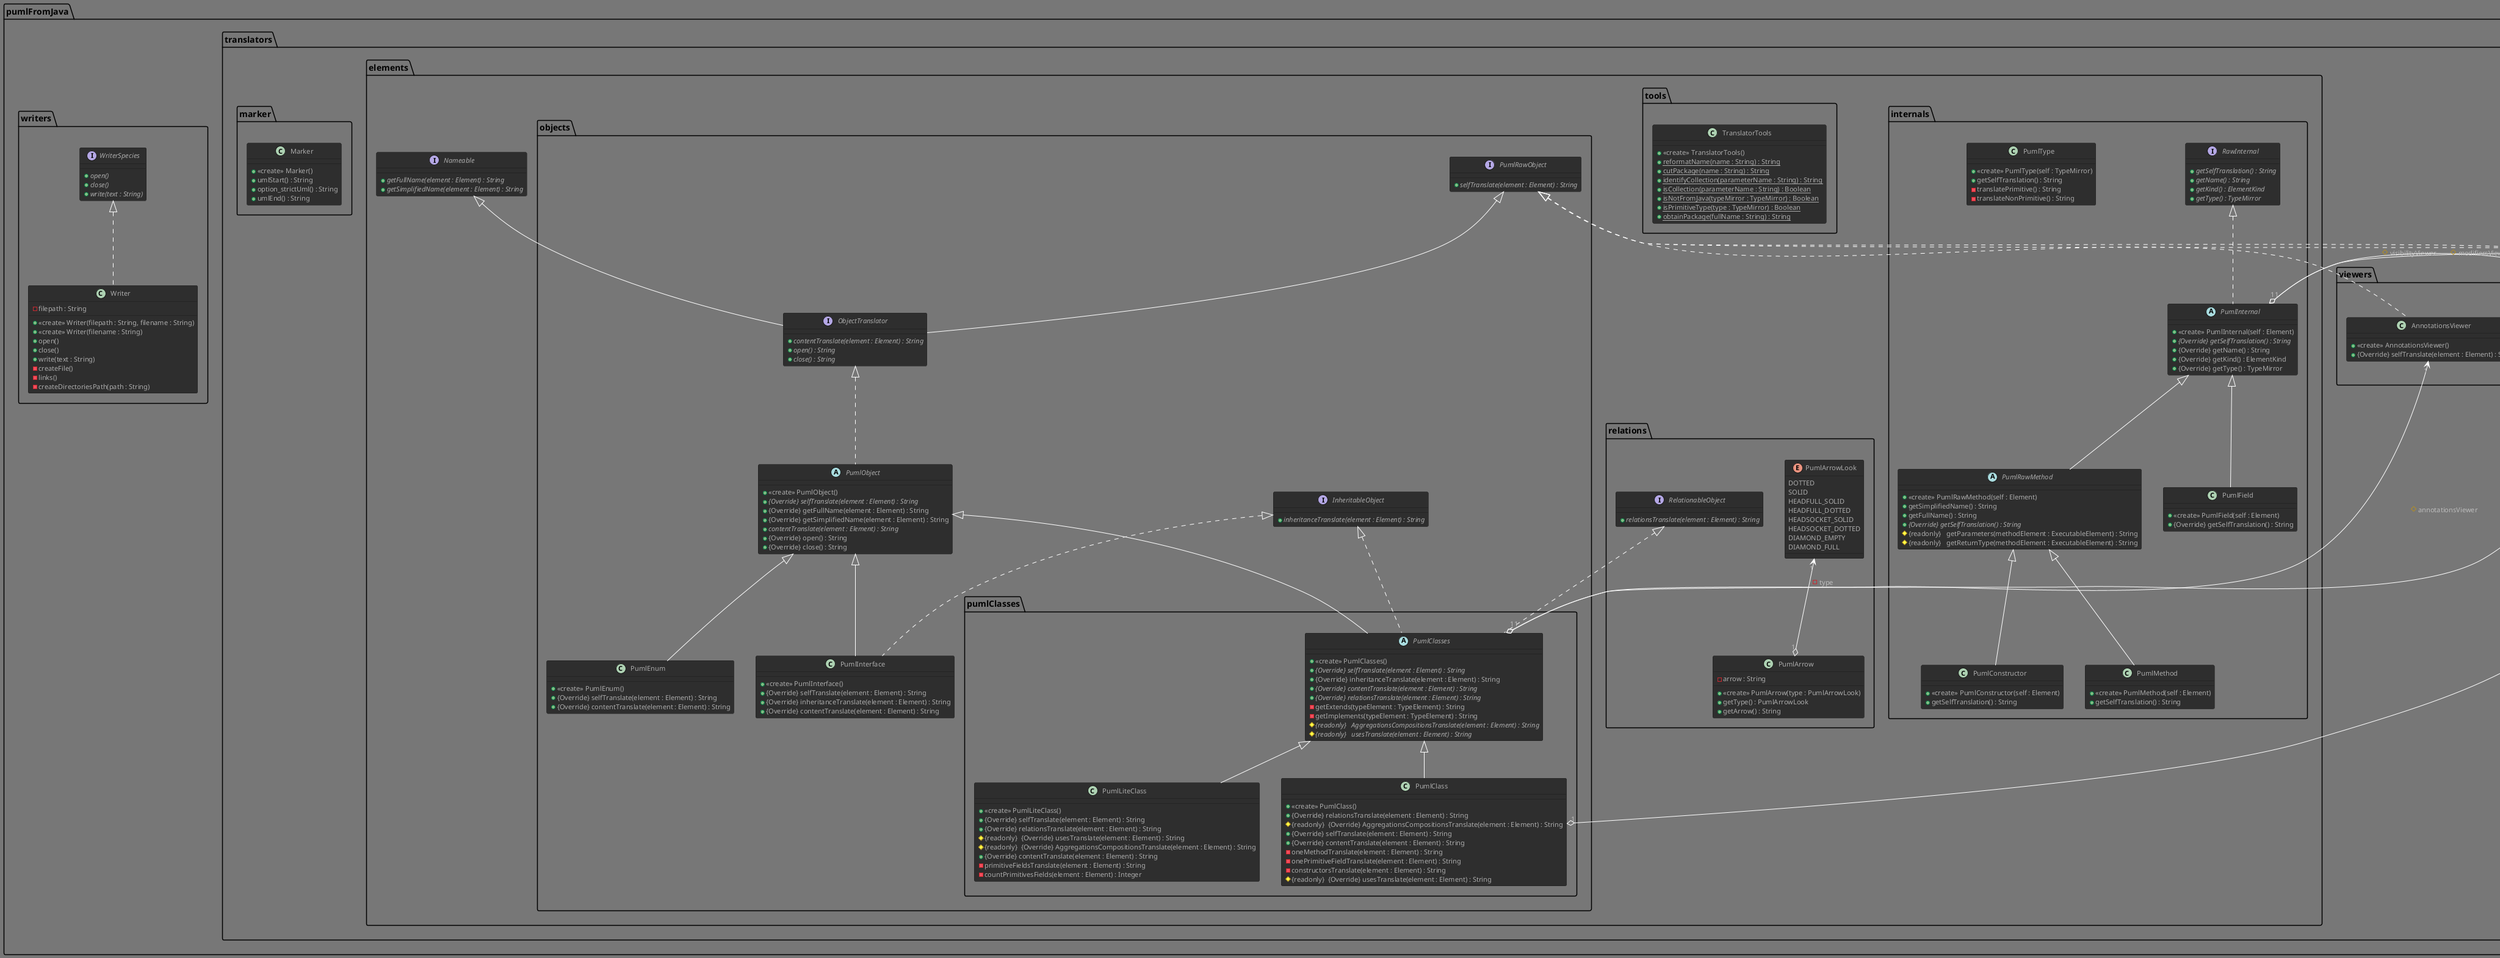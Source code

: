 @startuml
!theme reddress-darkgreen

class pumlFromJava.diagrams.PumlACD implements pumlFromJava.diagrams.PumlDiagram {
+ <<create>> PumlACD()
+  translateToScheme(environment : DocletEnvironment) : String

}
class pumlFromJava.diagrams.PumlBasis implements pumlFromJava.diagrams.PumlDiagram {
+ <<create>> PumlBasis()
+  translateToScheme(environment : DocletEnvironment) : String

}
class pumlFromJava.diagrams.PumlCCD implements pumlFromJava.diagrams.PumlDiagram {
+ <<create>> PumlCCD()
+  translateToScheme(environment : DocletEnvironment) : String

}
interface pumlFromJava.diagrams.PumlDiagram {
+ {abstract}   translateToScheme(environment : DocletEnvironment) : String

}
class pumlFromJava.doclets.FirstDoclet {
+ <<create>> FirstDoclet()
+ {Override} init(locale : Locale, reporter : Reporter)
+ {Override} getName() : String
+ {Override} getSupportedOptions() : Option[*]
+ {Override} getSupportedSourceVersion() : SourceVersion
+ {Override} run(environment : DocletEnvironment) : Boolean
-  dumpElement(element : Element)

}
class pumlFromJava.doclets.PumlDoclet {
+ <<create>> PumlDoclet()
+ {Override} init(locale : Locale, reporter : Reporter)
+ {Override} getName() : String
+ {Override} getSupportedOptions() : Option[*]
+ {Override} getSupportedSourceVersion() : SourceVersion
+ {Override} run(environment : DocletEnvironment) : Boolean
-  generateACD(environment : DocletEnvironment)
-  generateCCD(environment : DocletEnvironment)

}
class pumlFromJava.doclets.options.OutOption {
-NameFile : String
+ <<create>> OutOption()
+ {Override} getArgumentCount() : Integer
+ {Override} getDescription() : String
+ {Override} getKind() : Kind
+ {Override} getNames() : String[*]
+ {Override} getParameters() : String
+ {Override} process(option : String, arguments : String[*]) : Boolean
+  getFileName() : String

}
class pumlFromJava.doclets.options.PathOption {
-path : String
+ <<create>> PathOption()
+ {Override} getArgumentCount() : Integer
+ {Override} getDescription() : String
+ {Override} getKind() : Kind
+ {Override} getNames() : String[*]
+ {Override} getParameters() : String
+ {Override} process(option : String, arguments : String[*]) : Boolean
+  getPath() : String

}
class pumlFromJava.doclets.options.TypeOption {
-type : String
+ <<create>> TypeOption()
+ {Override} getArgumentCount() : Integer
+ {Override} getDescription() : String
+ {Override} getKind() : Kind
+ {Override} getNames() : String[*]
+ {Override} getParameters() : String
+ {Override} process(option : String, arguments : String[*]) : Boolean
+  getType() : String

}
class pumlFromJava.generators.Java2Puml {
+ <<create>> Java2Puml()
+ {static}   main(args : String[*])

}
class pumlFromJava.translators.elements.internals.PumlConstructor extends pumlFromJava.translators.elements.internals.PumlRawMethod {
+ <<create>> PumlConstructor(self : Element)
+  getSelfTranslation() : String

}
class pumlFromJava.translators.elements.internals.PumlField extends pumlFromJava.translators.elements.internals.PumlInternal {
+ <<create>> PumlField(self : Element)
+ {Override} getSelfTranslation() : String

}
abstract pumlFromJava.translators.elements.internals.PumlInternal implements pumlFromJava.translators.elements.internals.RawInternal {
+ <<create>> PumlInternal(self : Element)
+ {abstract}  {Override} getSelfTranslation() : String
+ {Override} getName() : String
+ {Override} getKind() : ElementKind
+ {Override} getType() : TypeMirror

}
class pumlFromJava.translators.elements.internals.PumlMethod extends pumlFromJava.translators.elements.internals.PumlRawMethod {
+ <<create>> PumlMethod(self : Element)
+  getSelfTranslation() : String

}
abstract pumlFromJava.translators.elements.internals.PumlRawMethod extends pumlFromJava.translators.elements.internals.PumlInternal {
+ <<create>> PumlRawMethod(self : Element)
+  getSimplifiedName() : String
+  getFullName() : String
+ {abstract}  {Override} getSelfTranslation() : String
# {readonly}   getParameters(methodElement : ExecutableElement) : String
# {readonly}   getReturnType(methodElement : ExecutableElement) : String

}
class pumlFromJava.translators.elements.internals.PumlType {
+ <<create>> PumlType(self : TypeMirror)
+  getSelfTranslation() : String
-  translatePrimitive() : String
-  translateNonPrimitive() : String

}
interface pumlFromJava.translators.elements.internals.RawInternal {
+ {abstract}   getSelfTranslation() : String
+ {abstract}   getName() : String
+ {abstract}   getKind() : ElementKind
+ {abstract}   getType() : TypeMirror

}
interface pumlFromJava.translators.elements.Nameable {
+ {abstract}   getFullName(element : Element) : String
+ {abstract}   getSimplifiedName(element : Element) : String

}
interface pumlFromJava.translators.elements.objects.InheritableObject {
+ {abstract}   inheritanceTranslate(element : Element) : String

}
interface pumlFromJava.translators.elements.objects.ObjectTranslator extends pumlFromJava.translators.elements.objects.PumlRawObject, pumlFromJava.translators.elements.Nameable {
+ {abstract}   contentTranslate(element : Element) : String
+ {abstract}   open() : String
+ {abstract}   close() : String

}
class pumlFromJava.translators.elements.objects.PumlEnum extends pumlFromJava.translators.elements.objects.PumlObject {
+ <<create>> PumlEnum()
+ {Override} selfTranslate(element : Element) : String
+ {Override} contentTranslate(element : Element) : String

}
class pumlFromJava.translators.elements.objects.PumlInterface extends pumlFromJava.translators.elements.objects.PumlObject implements pumlFromJava.translators.elements.objects.InheritableObject {
+ <<create>> PumlInterface()
+ {Override} selfTranslate(element : Element) : String
+ {Override} inheritanceTranslate(element : Element) : String
+ {Override} contentTranslate(element : Element) : String

}
abstract pumlFromJava.translators.elements.objects.PumlObject implements pumlFromJava.translators.elements.objects.ObjectTranslator {
+ <<create>> PumlObject()
+ {abstract}  {Override} selfTranslate(element : Element) : String
+ {Override} getFullName(element : Element) : String
+ {Override} getSimplifiedName(element : Element) : String
+ {abstract}   contentTranslate(element : Element) : String
+ {Override} open() : String
+ {Override} close() : String

}
interface pumlFromJava.translators.elements.objects.PumlRawObject {
+ {abstract}   selfTranslate(element : Element) : String

}
class pumlFromJava.translators.elements.objects.pumlClasses.PumlClass extends pumlFromJava.translators.elements.objects.pumlClasses.PumlClasses {
+ <<create>> PumlClass()
+ {Override} relationsTranslate(element : Element) : String
# {readonly}  {Override} AggregationsCompositionsTranslate(element : Element) : String
+ {Override} selfTranslate(element : Element) : String
+ {Override} contentTranslate(element : Element) : String
-  oneMethodTranslate(element : Element) : String
-  onePrimitiveFieldTranslate(element : Element) : String
-  constructorsTranslate(element : Element) : String
# {readonly}  {Override} usesTranslate(element : Element) : String

}
abstract pumlFromJava.translators.elements.objects.pumlClasses.PumlClasses extends pumlFromJava.translators.elements.objects.PumlObject implements pumlFromJava.translators.elements.objects.InheritableObject, pumlFromJava.translators.elements.relations.RelationableObject {
+ <<create>> PumlClasses()
+ {abstract}  {Override} selfTranslate(element : Element) : String
+ {Override} inheritanceTranslate(element : Element) : String
+ {abstract}  {Override} contentTranslate(element : Element) : String
+ {abstract}  {Override} relationsTranslate(element : Element) : String
-  getExtends(typeElement : TypeElement) : String
-  getImplements(typeElement : TypeElement) : String
# {abstract}  {readonly}   AggregationsCompositionsTranslate(element : Element) : String
# {abstract}  {readonly}   usesTranslate(element : Element) : String

}
class pumlFromJava.translators.elements.objects.pumlClasses.PumlLiteClass extends pumlFromJava.translators.elements.objects.pumlClasses.PumlClasses {
+ <<create>> PumlLiteClass()
+ {Override} selfTranslate(element : Element) : String
+ {Override} relationsTranslate(element : Element) : String
# {readonly}  {Override} usesTranslate(element : Element) : String
# {readonly}  {Override} AggregationsCompositionsTranslate(element : Element) : String
+ {Override} contentTranslate(element : Element) : String
-  primitiveFieldsTranslate(element : Element) : String
-  countPrimitivesFields(element : Element) : Integer

}
class pumlFromJava.translators.elements.relations.PumlArrow {
-arrow : String
+ <<create>> PumlArrow(type : PumlArrowLook)
+  getType() : PumlArrowLook
+  getArrow() : String

}
enum pumlFromJava.translators.elements.relations.PumlArrowLook {
DOTTED
SOLID
HEADFULL_SOLID
HEADFULL_DOTTED
HEADSOCKET_SOLID
HEADSOCKET_DOTTED
DIAMOND_EMPTY
DIAMOND_FULL

}
interface pumlFromJava.translators.elements.relations.RelationableObject {
+ {abstract}   relationsTranslate(element : Element) : String

}
class pumlFromJava.translators.elements.tools.TranslatorTools {
+ <<create>> TranslatorTools()
+ {static}   reformatName(name : String) : String
+ {static}   cutPackage(name : String) : String
+ {static}   identifyCollection(parameterName : String) : String
+ {static}   isCollection(parameterName : String) : Boolean
+ {static}   isNotFromJava(typeMirror : TypeMirror) : Boolean
+ {static}   isPrimitiveType(type : TypeMirror) : Boolean
+ {static}   obtainPackage(fullName : String) : String

}
class pumlFromJava.translators.marker.Marker {
+ <<create>> Marker()
+  umlStart() : String
+  option_strictUml() : String
+  umlEnd() : String

}
class pumlFromJava.translators.viewers.AnnotationsViewer implements pumlFromJava.translators.elements.objects.PumlRawObject {
+ <<create>> AnnotationsViewer()
+ {Override} selfTranslate(element : Element) : String

}
class pumlFromJava.translators.viewers.ModifiersViewer implements pumlFromJava.translators.elements.objects.PumlRawObject {
+ <<create>> ModifiersViewer()
+ {Override} selfTranslate(element : Element) : String
-  getStatic(modifiers : Modifier[*]) : String
-  getAbstract(modifiers : Modifier[*]) : String
-  getFinal(modifiers : Modifier[*]) : String

}
class pumlFromJava.translators.viewers.VisibilityViewer implements pumlFromJava.translators.elements.objects.PumlRawObject {
+ <<create>> VisibilityViewer()
+ {Override} selfTranslate(element : Element) : String

}
class pumlFromJava.writers.Writer implements pumlFromJava.writers.WriterSpecies {
-filepath : String
+ <<create>> Writer(filepath : String, filename : String)
+ <<create>> Writer(filename : String)
+  open()
+  close()
+  write(text : String)
-  createFile()
-  links()
-  createDirectoriesPath(path : String)

}
interface pumlFromJava.writers.WriterSpecies {
+ {abstract}   open()
+ {abstract}   close()
+ {abstract}   write(text : String)

}
pumlFromJava.doclets.options.PathOption"1" <--o "1"PumlDoclet : -oPath
pumlFromJava.doclets.options.OutOption"1" <--o "1"PumlDoclet : -oOut
pumlFromJava.doclets.options.TypeOption"1" <--o "1"PumlDoclet : -oType
pumlFromJava.translators.viewers.VisibilityViewer"1" <--o "1"PumlInternal : #visibilityViewer
pumlFromJava.translators.viewers.ModifiersViewer"1" <--o "1"PumlInternal : #modifiersViewer
pumlFromJava.translators.viewers.VisibilityViewer"1" <--o "1"PumlClass : -visibilityViewer
pumlFromJava.translators.viewers.ModifiersViewer"1" <--o "1"PumlClasses : #modifiersViewer
pumlFromJava.translators.viewers.AnnotationsViewer"1" <--o "1"PumlClasses : #annotationsViewer
pumlFromJava.translators.elements.relations.PumlArrowLook"1" <--o "1"PumlArrow : -type

@enduml

